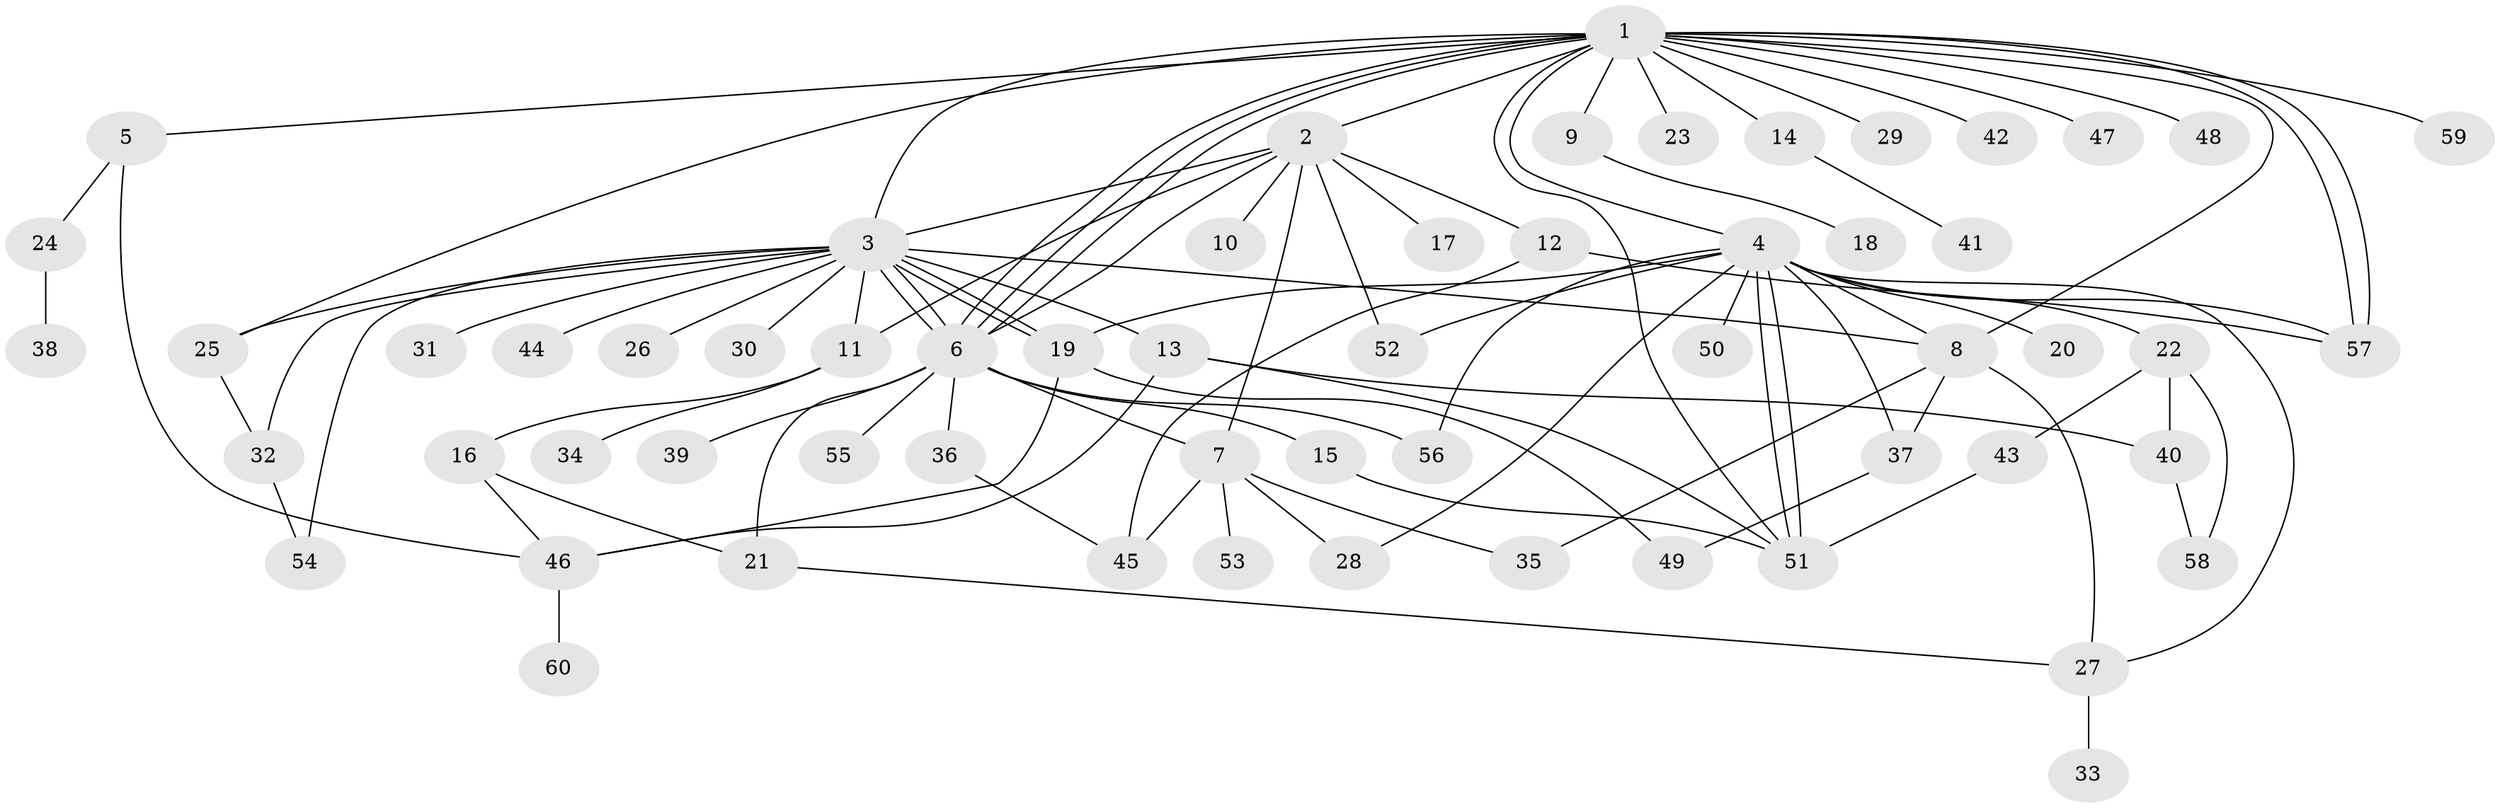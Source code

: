 // Generated by graph-tools (version 1.1) at 2025/11/02/27/25 16:11:12]
// undirected, 60 vertices, 98 edges
graph export_dot {
graph [start="1"]
  node [color=gray90,style=filled];
  1;
  2;
  3;
  4;
  5;
  6;
  7;
  8;
  9;
  10;
  11;
  12;
  13;
  14;
  15;
  16;
  17;
  18;
  19;
  20;
  21;
  22;
  23;
  24;
  25;
  26;
  27;
  28;
  29;
  30;
  31;
  32;
  33;
  34;
  35;
  36;
  37;
  38;
  39;
  40;
  41;
  42;
  43;
  44;
  45;
  46;
  47;
  48;
  49;
  50;
  51;
  52;
  53;
  54;
  55;
  56;
  57;
  58;
  59;
  60;
  1 -- 2;
  1 -- 3;
  1 -- 4;
  1 -- 5;
  1 -- 6;
  1 -- 6;
  1 -- 6;
  1 -- 8;
  1 -- 9;
  1 -- 14;
  1 -- 23;
  1 -- 25;
  1 -- 29;
  1 -- 42;
  1 -- 47;
  1 -- 48;
  1 -- 51;
  1 -- 57;
  1 -- 57;
  1 -- 59;
  2 -- 3;
  2 -- 6;
  2 -- 7;
  2 -- 10;
  2 -- 11;
  2 -- 12;
  2 -- 17;
  2 -- 52;
  3 -- 6;
  3 -- 6;
  3 -- 8;
  3 -- 11;
  3 -- 13;
  3 -- 19;
  3 -- 19;
  3 -- 25;
  3 -- 26;
  3 -- 30;
  3 -- 31;
  3 -- 32;
  3 -- 44;
  3 -- 54;
  4 -- 8;
  4 -- 19;
  4 -- 20;
  4 -- 22;
  4 -- 27;
  4 -- 28;
  4 -- 37;
  4 -- 50;
  4 -- 51;
  4 -- 51;
  4 -- 52;
  4 -- 56;
  4 -- 57;
  5 -- 24;
  5 -- 46;
  6 -- 7;
  6 -- 15;
  6 -- 21;
  6 -- 36;
  6 -- 39;
  6 -- 55;
  6 -- 56;
  7 -- 28;
  7 -- 35;
  7 -- 45;
  7 -- 53;
  8 -- 27;
  8 -- 35;
  8 -- 37;
  9 -- 18;
  11 -- 16;
  11 -- 34;
  12 -- 45;
  12 -- 57;
  13 -- 40;
  13 -- 46;
  13 -- 51;
  14 -- 41;
  15 -- 51;
  16 -- 21;
  16 -- 46;
  19 -- 46;
  19 -- 49;
  21 -- 27;
  22 -- 40;
  22 -- 43;
  22 -- 58;
  24 -- 38;
  25 -- 32;
  27 -- 33;
  32 -- 54;
  36 -- 45;
  37 -- 49;
  40 -- 58;
  43 -- 51;
  46 -- 60;
}
